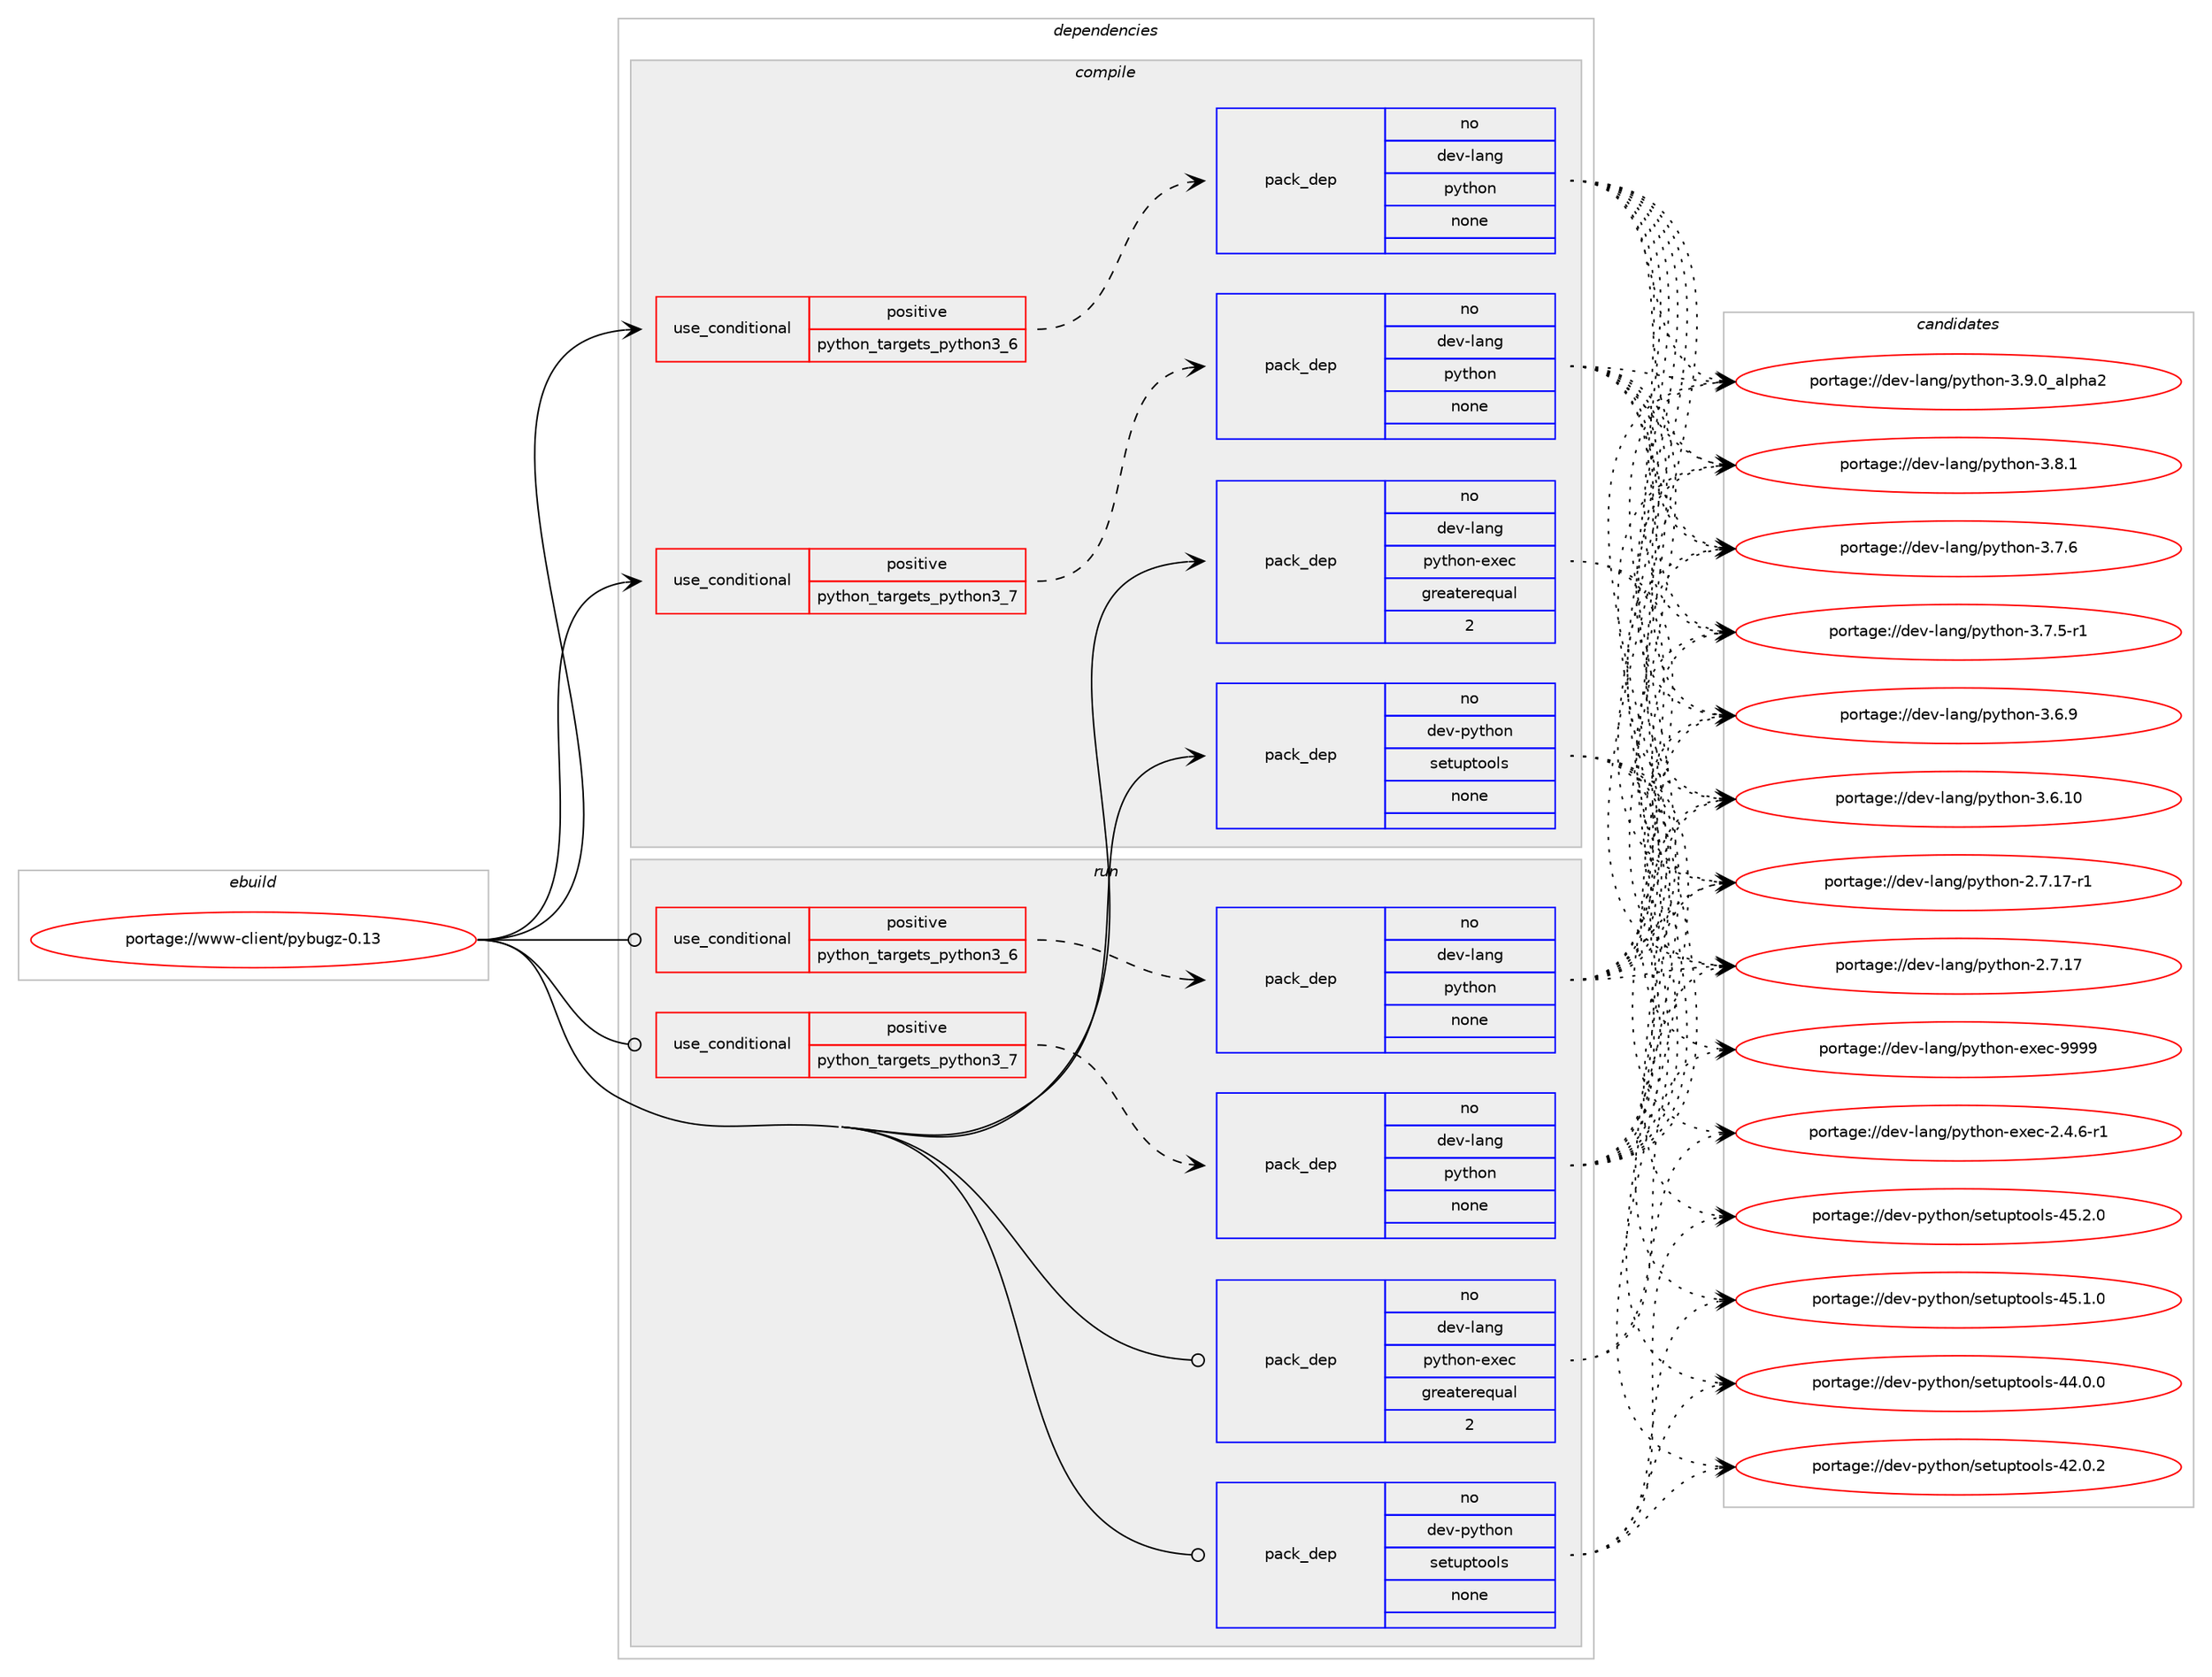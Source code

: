 digraph prolog {

# *************
# Graph options
# *************

newrank=true;
concentrate=true;
compound=true;
graph [rankdir=LR,fontname=Helvetica,fontsize=10,ranksep=1.5];#, ranksep=2.5, nodesep=0.2];
edge  [arrowhead=vee];
node  [fontname=Helvetica,fontsize=10];

# **********
# The ebuild
# **********

subgraph cluster_leftcol {
color=gray;
rank=same;
label=<<i>ebuild</i>>;
id [label="portage://www-client/pybugz-0.13", color=red, width=4, href="../www-client/pybugz-0.13.svg"];
}

# ****************
# The dependencies
# ****************

subgraph cluster_midcol {
color=gray;
label=<<i>dependencies</i>>;
subgraph cluster_compile {
fillcolor="#eeeeee";
style=filled;
label=<<i>compile</i>>;
subgraph cond4908 {
dependency28773 [label=<<TABLE BORDER="0" CELLBORDER="1" CELLSPACING="0" CELLPADDING="4"><TR><TD ROWSPAN="3" CELLPADDING="10">use_conditional</TD></TR><TR><TD>positive</TD></TR><TR><TD>python_targets_python3_6</TD></TR></TABLE>>, shape=none, color=red];
subgraph pack23336 {
dependency28774 [label=<<TABLE BORDER="0" CELLBORDER="1" CELLSPACING="0" CELLPADDING="4" WIDTH="220"><TR><TD ROWSPAN="6" CELLPADDING="30">pack_dep</TD></TR><TR><TD WIDTH="110">no</TD></TR><TR><TD>dev-lang</TD></TR><TR><TD>python</TD></TR><TR><TD>none</TD></TR><TR><TD></TD></TR></TABLE>>, shape=none, color=blue];
}
dependency28773:e -> dependency28774:w [weight=20,style="dashed",arrowhead="vee"];
}
id:e -> dependency28773:w [weight=20,style="solid",arrowhead="vee"];
subgraph cond4909 {
dependency28775 [label=<<TABLE BORDER="0" CELLBORDER="1" CELLSPACING="0" CELLPADDING="4"><TR><TD ROWSPAN="3" CELLPADDING="10">use_conditional</TD></TR><TR><TD>positive</TD></TR><TR><TD>python_targets_python3_7</TD></TR></TABLE>>, shape=none, color=red];
subgraph pack23337 {
dependency28776 [label=<<TABLE BORDER="0" CELLBORDER="1" CELLSPACING="0" CELLPADDING="4" WIDTH="220"><TR><TD ROWSPAN="6" CELLPADDING="30">pack_dep</TD></TR><TR><TD WIDTH="110">no</TD></TR><TR><TD>dev-lang</TD></TR><TR><TD>python</TD></TR><TR><TD>none</TD></TR><TR><TD></TD></TR></TABLE>>, shape=none, color=blue];
}
dependency28775:e -> dependency28776:w [weight=20,style="dashed",arrowhead="vee"];
}
id:e -> dependency28775:w [weight=20,style="solid",arrowhead="vee"];
subgraph pack23338 {
dependency28777 [label=<<TABLE BORDER="0" CELLBORDER="1" CELLSPACING="0" CELLPADDING="4" WIDTH="220"><TR><TD ROWSPAN="6" CELLPADDING="30">pack_dep</TD></TR><TR><TD WIDTH="110">no</TD></TR><TR><TD>dev-lang</TD></TR><TR><TD>python-exec</TD></TR><TR><TD>greaterequal</TD></TR><TR><TD>2</TD></TR></TABLE>>, shape=none, color=blue];
}
id:e -> dependency28777:w [weight=20,style="solid",arrowhead="vee"];
subgraph pack23339 {
dependency28778 [label=<<TABLE BORDER="0" CELLBORDER="1" CELLSPACING="0" CELLPADDING="4" WIDTH="220"><TR><TD ROWSPAN="6" CELLPADDING="30">pack_dep</TD></TR><TR><TD WIDTH="110">no</TD></TR><TR><TD>dev-python</TD></TR><TR><TD>setuptools</TD></TR><TR><TD>none</TD></TR><TR><TD></TD></TR></TABLE>>, shape=none, color=blue];
}
id:e -> dependency28778:w [weight=20,style="solid",arrowhead="vee"];
}
subgraph cluster_compileandrun {
fillcolor="#eeeeee";
style=filled;
label=<<i>compile and run</i>>;
}
subgraph cluster_run {
fillcolor="#eeeeee";
style=filled;
label=<<i>run</i>>;
subgraph cond4910 {
dependency28779 [label=<<TABLE BORDER="0" CELLBORDER="1" CELLSPACING="0" CELLPADDING="4"><TR><TD ROWSPAN="3" CELLPADDING="10">use_conditional</TD></TR><TR><TD>positive</TD></TR><TR><TD>python_targets_python3_6</TD></TR></TABLE>>, shape=none, color=red];
subgraph pack23340 {
dependency28780 [label=<<TABLE BORDER="0" CELLBORDER="1" CELLSPACING="0" CELLPADDING="4" WIDTH="220"><TR><TD ROWSPAN="6" CELLPADDING="30">pack_dep</TD></TR><TR><TD WIDTH="110">no</TD></TR><TR><TD>dev-lang</TD></TR><TR><TD>python</TD></TR><TR><TD>none</TD></TR><TR><TD></TD></TR></TABLE>>, shape=none, color=blue];
}
dependency28779:e -> dependency28780:w [weight=20,style="dashed",arrowhead="vee"];
}
id:e -> dependency28779:w [weight=20,style="solid",arrowhead="odot"];
subgraph cond4911 {
dependency28781 [label=<<TABLE BORDER="0" CELLBORDER="1" CELLSPACING="0" CELLPADDING="4"><TR><TD ROWSPAN="3" CELLPADDING="10">use_conditional</TD></TR><TR><TD>positive</TD></TR><TR><TD>python_targets_python3_7</TD></TR></TABLE>>, shape=none, color=red];
subgraph pack23341 {
dependency28782 [label=<<TABLE BORDER="0" CELLBORDER="1" CELLSPACING="0" CELLPADDING="4" WIDTH="220"><TR><TD ROWSPAN="6" CELLPADDING="30">pack_dep</TD></TR><TR><TD WIDTH="110">no</TD></TR><TR><TD>dev-lang</TD></TR><TR><TD>python</TD></TR><TR><TD>none</TD></TR><TR><TD></TD></TR></TABLE>>, shape=none, color=blue];
}
dependency28781:e -> dependency28782:w [weight=20,style="dashed",arrowhead="vee"];
}
id:e -> dependency28781:w [weight=20,style="solid",arrowhead="odot"];
subgraph pack23342 {
dependency28783 [label=<<TABLE BORDER="0" CELLBORDER="1" CELLSPACING="0" CELLPADDING="4" WIDTH="220"><TR><TD ROWSPAN="6" CELLPADDING="30">pack_dep</TD></TR><TR><TD WIDTH="110">no</TD></TR><TR><TD>dev-lang</TD></TR><TR><TD>python-exec</TD></TR><TR><TD>greaterequal</TD></TR><TR><TD>2</TD></TR></TABLE>>, shape=none, color=blue];
}
id:e -> dependency28783:w [weight=20,style="solid",arrowhead="odot"];
subgraph pack23343 {
dependency28784 [label=<<TABLE BORDER="0" CELLBORDER="1" CELLSPACING="0" CELLPADDING="4" WIDTH="220"><TR><TD ROWSPAN="6" CELLPADDING="30">pack_dep</TD></TR><TR><TD WIDTH="110">no</TD></TR><TR><TD>dev-python</TD></TR><TR><TD>setuptools</TD></TR><TR><TD>none</TD></TR><TR><TD></TD></TR></TABLE>>, shape=none, color=blue];
}
id:e -> dependency28784:w [weight=20,style="solid",arrowhead="odot"];
}
}

# **************
# The candidates
# **************

subgraph cluster_choices {
rank=same;
color=gray;
label=<<i>candidates</i>>;

subgraph choice23336 {
color=black;
nodesep=1;
choice10010111845108971101034711212111610411111045514657464895971081121049750 [label="portage://dev-lang/python-3.9.0_alpha2", color=red, width=4,href="../dev-lang/python-3.9.0_alpha2.svg"];
choice100101118451089711010347112121116104111110455146564649 [label="portage://dev-lang/python-3.8.1", color=red, width=4,href="../dev-lang/python-3.8.1.svg"];
choice100101118451089711010347112121116104111110455146554654 [label="portage://dev-lang/python-3.7.6", color=red, width=4,href="../dev-lang/python-3.7.6.svg"];
choice1001011184510897110103471121211161041111104551465546534511449 [label="portage://dev-lang/python-3.7.5-r1", color=red, width=4,href="../dev-lang/python-3.7.5-r1.svg"];
choice100101118451089711010347112121116104111110455146544657 [label="portage://dev-lang/python-3.6.9", color=red, width=4,href="../dev-lang/python-3.6.9.svg"];
choice10010111845108971101034711212111610411111045514654464948 [label="portage://dev-lang/python-3.6.10", color=red, width=4,href="../dev-lang/python-3.6.10.svg"];
choice100101118451089711010347112121116104111110455046554649554511449 [label="portage://dev-lang/python-2.7.17-r1", color=red, width=4,href="../dev-lang/python-2.7.17-r1.svg"];
choice10010111845108971101034711212111610411111045504655464955 [label="portage://dev-lang/python-2.7.17", color=red, width=4,href="../dev-lang/python-2.7.17.svg"];
dependency28774:e -> choice10010111845108971101034711212111610411111045514657464895971081121049750:w [style=dotted,weight="100"];
dependency28774:e -> choice100101118451089711010347112121116104111110455146564649:w [style=dotted,weight="100"];
dependency28774:e -> choice100101118451089711010347112121116104111110455146554654:w [style=dotted,weight="100"];
dependency28774:e -> choice1001011184510897110103471121211161041111104551465546534511449:w [style=dotted,weight="100"];
dependency28774:e -> choice100101118451089711010347112121116104111110455146544657:w [style=dotted,weight="100"];
dependency28774:e -> choice10010111845108971101034711212111610411111045514654464948:w [style=dotted,weight="100"];
dependency28774:e -> choice100101118451089711010347112121116104111110455046554649554511449:w [style=dotted,weight="100"];
dependency28774:e -> choice10010111845108971101034711212111610411111045504655464955:w [style=dotted,weight="100"];
}
subgraph choice23337 {
color=black;
nodesep=1;
choice10010111845108971101034711212111610411111045514657464895971081121049750 [label="portage://dev-lang/python-3.9.0_alpha2", color=red, width=4,href="../dev-lang/python-3.9.0_alpha2.svg"];
choice100101118451089711010347112121116104111110455146564649 [label="portage://dev-lang/python-3.8.1", color=red, width=4,href="../dev-lang/python-3.8.1.svg"];
choice100101118451089711010347112121116104111110455146554654 [label="portage://dev-lang/python-3.7.6", color=red, width=4,href="../dev-lang/python-3.7.6.svg"];
choice1001011184510897110103471121211161041111104551465546534511449 [label="portage://dev-lang/python-3.7.5-r1", color=red, width=4,href="../dev-lang/python-3.7.5-r1.svg"];
choice100101118451089711010347112121116104111110455146544657 [label="portage://dev-lang/python-3.6.9", color=red, width=4,href="../dev-lang/python-3.6.9.svg"];
choice10010111845108971101034711212111610411111045514654464948 [label="portage://dev-lang/python-3.6.10", color=red, width=4,href="../dev-lang/python-3.6.10.svg"];
choice100101118451089711010347112121116104111110455046554649554511449 [label="portage://dev-lang/python-2.7.17-r1", color=red, width=4,href="../dev-lang/python-2.7.17-r1.svg"];
choice10010111845108971101034711212111610411111045504655464955 [label="portage://dev-lang/python-2.7.17", color=red, width=4,href="../dev-lang/python-2.7.17.svg"];
dependency28776:e -> choice10010111845108971101034711212111610411111045514657464895971081121049750:w [style=dotted,weight="100"];
dependency28776:e -> choice100101118451089711010347112121116104111110455146564649:w [style=dotted,weight="100"];
dependency28776:e -> choice100101118451089711010347112121116104111110455146554654:w [style=dotted,weight="100"];
dependency28776:e -> choice1001011184510897110103471121211161041111104551465546534511449:w [style=dotted,weight="100"];
dependency28776:e -> choice100101118451089711010347112121116104111110455146544657:w [style=dotted,weight="100"];
dependency28776:e -> choice10010111845108971101034711212111610411111045514654464948:w [style=dotted,weight="100"];
dependency28776:e -> choice100101118451089711010347112121116104111110455046554649554511449:w [style=dotted,weight="100"];
dependency28776:e -> choice10010111845108971101034711212111610411111045504655464955:w [style=dotted,weight="100"];
}
subgraph choice23338 {
color=black;
nodesep=1;
choice10010111845108971101034711212111610411111045101120101994557575757 [label="portage://dev-lang/python-exec-9999", color=red, width=4,href="../dev-lang/python-exec-9999.svg"];
choice10010111845108971101034711212111610411111045101120101994550465246544511449 [label="portage://dev-lang/python-exec-2.4.6-r1", color=red, width=4,href="../dev-lang/python-exec-2.4.6-r1.svg"];
dependency28777:e -> choice10010111845108971101034711212111610411111045101120101994557575757:w [style=dotted,weight="100"];
dependency28777:e -> choice10010111845108971101034711212111610411111045101120101994550465246544511449:w [style=dotted,weight="100"];
}
subgraph choice23339 {
color=black;
nodesep=1;
choice100101118451121211161041111104711510111611711211611111110811545525346504648 [label="portage://dev-python/setuptools-45.2.0", color=red, width=4,href="../dev-python/setuptools-45.2.0.svg"];
choice100101118451121211161041111104711510111611711211611111110811545525346494648 [label="portage://dev-python/setuptools-45.1.0", color=red, width=4,href="../dev-python/setuptools-45.1.0.svg"];
choice100101118451121211161041111104711510111611711211611111110811545525246484648 [label="portage://dev-python/setuptools-44.0.0", color=red, width=4,href="../dev-python/setuptools-44.0.0.svg"];
choice100101118451121211161041111104711510111611711211611111110811545525046484650 [label="portage://dev-python/setuptools-42.0.2", color=red, width=4,href="../dev-python/setuptools-42.0.2.svg"];
dependency28778:e -> choice100101118451121211161041111104711510111611711211611111110811545525346504648:w [style=dotted,weight="100"];
dependency28778:e -> choice100101118451121211161041111104711510111611711211611111110811545525346494648:w [style=dotted,weight="100"];
dependency28778:e -> choice100101118451121211161041111104711510111611711211611111110811545525246484648:w [style=dotted,weight="100"];
dependency28778:e -> choice100101118451121211161041111104711510111611711211611111110811545525046484650:w [style=dotted,weight="100"];
}
subgraph choice23340 {
color=black;
nodesep=1;
choice10010111845108971101034711212111610411111045514657464895971081121049750 [label="portage://dev-lang/python-3.9.0_alpha2", color=red, width=4,href="../dev-lang/python-3.9.0_alpha2.svg"];
choice100101118451089711010347112121116104111110455146564649 [label="portage://dev-lang/python-3.8.1", color=red, width=4,href="../dev-lang/python-3.8.1.svg"];
choice100101118451089711010347112121116104111110455146554654 [label="portage://dev-lang/python-3.7.6", color=red, width=4,href="../dev-lang/python-3.7.6.svg"];
choice1001011184510897110103471121211161041111104551465546534511449 [label="portage://dev-lang/python-3.7.5-r1", color=red, width=4,href="../dev-lang/python-3.7.5-r1.svg"];
choice100101118451089711010347112121116104111110455146544657 [label="portage://dev-lang/python-3.6.9", color=red, width=4,href="../dev-lang/python-3.6.9.svg"];
choice10010111845108971101034711212111610411111045514654464948 [label="portage://dev-lang/python-3.6.10", color=red, width=4,href="../dev-lang/python-3.6.10.svg"];
choice100101118451089711010347112121116104111110455046554649554511449 [label="portage://dev-lang/python-2.7.17-r1", color=red, width=4,href="../dev-lang/python-2.7.17-r1.svg"];
choice10010111845108971101034711212111610411111045504655464955 [label="portage://dev-lang/python-2.7.17", color=red, width=4,href="../dev-lang/python-2.7.17.svg"];
dependency28780:e -> choice10010111845108971101034711212111610411111045514657464895971081121049750:w [style=dotted,weight="100"];
dependency28780:e -> choice100101118451089711010347112121116104111110455146564649:w [style=dotted,weight="100"];
dependency28780:e -> choice100101118451089711010347112121116104111110455146554654:w [style=dotted,weight="100"];
dependency28780:e -> choice1001011184510897110103471121211161041111104551465546534511449:w [style=dotted,weight="100"];
dependency28780:e -> choice100101118451089711010347112121116104111110455146544657:w [style=dotted,weight="100"];
dependency28780:e -> choice10010111845108971101034711212111610411111045514654464948:w [style=dotted,weight="100"];
dependency28780:e -> choice100101118451089711010347112121116104111110455046554649554511449:w [style=dotted,weight="100"];
dependency28780:e -> choice10010111845108971101034711212111610411111045504655464955:w [style=dotted,weight="100"];
}
subgraph choice23341 {
color=black;
nodesep=1;
choice10010111845108971101034711212111610411111045514657464895971081121049750 [label="portage://dev-lang/python-3.9.0_alpha2", color=red, width=4,href="../dev-lang/python-3.9.0_alpha2.svg"];
choice100101118451089711010347112121116104111110455146564649 [label="portage://dev-lang/python-3.8.1", color=red, width=4,href="../dev-lang/python-3.8.1.svg"];
choice100101118451089711010347112121116104111110455146554654 [label="portage://dev-lang/python-3.7.6", color=red, width=4,href="../dev-lang/python-3.7.6.svg"];
choice1001011184510897110103471121211161041111104551465546534511449 [label="portage://dev-lang/python-3.7.5-r1", color=red, width=4,href="../dev-lang/python-3.7.5-r1.svg"];
choice100101118451089711010347112121116104111110455146544657 [label="portage://dev-lang/python-3.6.9", color=red, width=4,href="../dev-lang/python-3.6.9.svg"];
choice10010111845108971101034711212111610411111045514654464948 [label="portage://dev-lang/python-3.6.10", color=red, width=4,href="../dev-lang/python-3.6.10.svg"];
choice100101118451089711010347112121116104111110455046554649554511449 [label="portage://dev-lang/python-2.7.17-r1", color=red, width=4,href="../dev-lang/python-2.7.17-r1.svg"];
choice10010111845108971101034711212111610411111045504655464955 [label="portage://dev-lang/python-2.7.17", color=red, width=4,href="../dev-lang/python-2.7.17.svg"];
dependency28782:e -> choice10010111845108971101034711212111610411111045514657464895971081121049750:w [style=dotted,weight="100"];
dependency28782:e -> choice100101118451089711010347112121116104111110455146564649:w [style=dotted,weight="100"];
dependency28782:e -> choice100101118451089711010347112121116104111110455146554654:w [style=dotted,weight="100"];
dependency28782:e -> choice1001011184510897110103471121211161041111104551465546534511449:w [style=dotted,weight="100"];
dependency28782:e -> choice100101118451089711010347112121116104111110455146544657:w [style=dotted,weight="100"];
dependency28782:e -> choice10010111845108971101034711212111610411111045514654464948:w [style=dotted,weight="100"];
dependency28782:e -> choice100101118451089711010347112121116104111110455046554649554511449:w [style=dotted,weight="100"];
dependency28782:e -> choice10010111845108971101034711212111610411111045504655464955:w [style=dotted,weight="100"];
}
subgraph choice23342 {
color=black;
nodesep=1;
choice10010111845108971101034711212111610411111045101120101994557575757 [label="portage://dev-lang/python-exec-9999", color=red, width=4,href="../dev-lang/python-exec-9999.svg"];
choice10010111845108971101034711212111610411111045101120101994550465246544511449 [label="portage://dev-lang/python-exec-2.4.6-r1", color=red, width=4,href="../dev-lang/python-exec-2.4.6-r1.svg"];
dependency28783:e -> choice10010111845108971101034711212111610411111045101120101994557575757:w [style=dotted,weight="100"];
dependency28783:e -> choice10010111845108971101034711212111610411111045101120101994550465246544511449:w [style=dotted,weight="100"];
}
subgraph choice23343 {
color=black;
nodesep=1;
choice100101118451121211161041111104711510111611711211611111110811545525346504648 [label="portage://dev-python/setuptools-45.2.0", color=red, width=4,href="../dev-python/setuptools-45.2.0.svg"];
choice100101118451121211161041111104711510111611711211611111110811545525346494648 [label="portage://dev-python/setuptools-45.1.0", color=red, width=4,href="../dev-python/setuptools-45.1.0.svg"];
choice100101118451121211161041111104711510111611711211611111110811545525246484648 [label="portage://dev-python/setuptools-44.0.0", color=red, width=4,href="../dev-python/setuptools-44.0.0.svg"];
choice100101118451121211161041111104711510111611711211611111110811545525046484650 [label="portage://dev-python/setuptools-42.0.2", color=red, width=4,href="../dev-python/setuptools-42.0.2.svg"];
dependency28784:e -> choice100101118451121211161041111104711510111611711211611111110811545525346504648:w [style=dotted,weight="100"];
dependency28784:e -> choice100101118451121211161041111104711510111611711211611111110811545525346494648:w [style=dotted,weight="100"];
dependency28784:e -> choice100101118451121211161041111104711510111611711211611111110811545525246484648:w [style=dotted,weight="100"];
dependency28784:e -> choice100101118451121211161041111104711510111611711211611111110811545525046484650:w [style=dotted,weight="100"];
}
}

}
